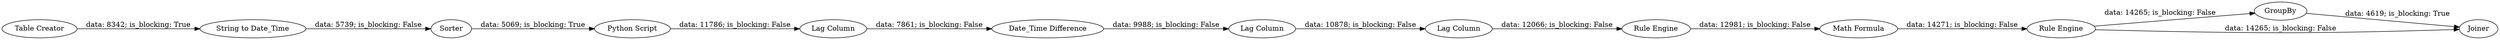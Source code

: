 digraph {
	"8936855598424799856_7" [label="Rule Engine"]
	"8936855598424799856_5" [label="Date_Time Difference"]
	"8936855598424799856_12" [label=GroupBy]
	"8936855598424799856_2" [label="String to Date_Time"]
	"8936855598424799856_8" [label=Sorter]
	"8936855598424799856_13" [label=Joiner]
	"8936855598424799856_6" [label="Lag Column"]
	"8936855598424799856_3" [label="Python Script"]
	"8936855598424799856_4" [label="Lag Column"]
	"8936855598424799856_9" [label="Lag Column"]
	"8936855598424799856_10" [label="Math Formula"]
	"8936855598424799856_11" [label="Rule Engine"]
	"8936855598424799856_1" [label="Table Creator"]
	"8936855598424799856_1" -> "8936855598424799856_2" [label="data: 8342; is_blocking: True"]
	"8936855598424799856_3" -> "8936855598424799856_4" [label="data: 11786; is_blocking: False"]
	"8936855598424799856_5" -> "8936855598424799856_6" [label="data: 9988; is_blocking: False"]
	"8936855598424799856_7" -> "8936855598424799856_10" [label="data: 12981; is_blocking: False"]
	"8936855598424799856_4" -> "8936855598424799856_5" [label="data: 7861; is_blocking: False"]
	"8936855598424799856_10" -> "8936855598424799856_11" [label="data: 14271; is_blocking: False"]
	"8936855598424799856_9" -> "8936855598424799856_7" [label="data: 12066; is_blocking: False"]
	"8936855598424799856_6" -> "8936855598424799856_9" [label="data: 10878; is_blocking: False"]
	"8936855598424799856_11" -> "8936855598424799856_13" [label="data: 14265; is_blocking: False"]
	"8936855598424799856_11" -> "8936855598424799856_12" [label="data: 14265; is_blocking: False"]
	"8936855598424799856_8" -> "8936855598424799856_3" [label="data: 5069; is_blocking: True"]
	"8936855598424799856_2" -> "8936855598424799856_8" [label="data: 5739; is_blocking: False"]
	"8936855598424799856_12" -> "8936855598424799856_13" [label="data: 4619; is_blocking: True"]
	rankdir=LR
}
